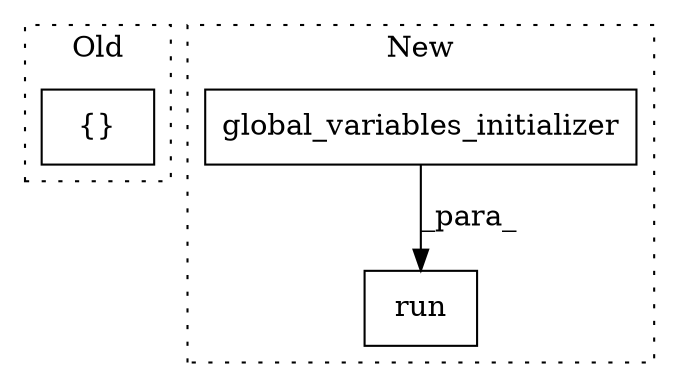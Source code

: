 digraph G {
subgraph cluster0 {
1 [label="{}" a="4" s="7647,7659" l="1,1" shape="box"];
label = "Old";
style="dotted";
}
subgraph cluster1 {
2 [label="global_variables_initializer" a="32" s="7579" l="30" shape="box"];
3 [label="run" a="32" s="7564,7609" l="4,1" shape="box"];
label = "New";
style="dotted";
}
2 -> 3 [label="_para_"];
}